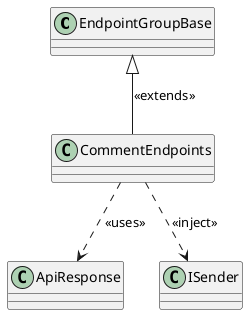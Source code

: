 @startuml
EndpointGroupBase <|-- CommentEndpoints : <<extends>>
CommentEndpoints ..> ApiResponse : <<uses>>
CommentEndpoints ..> ISender : <<inject>>

@enduml